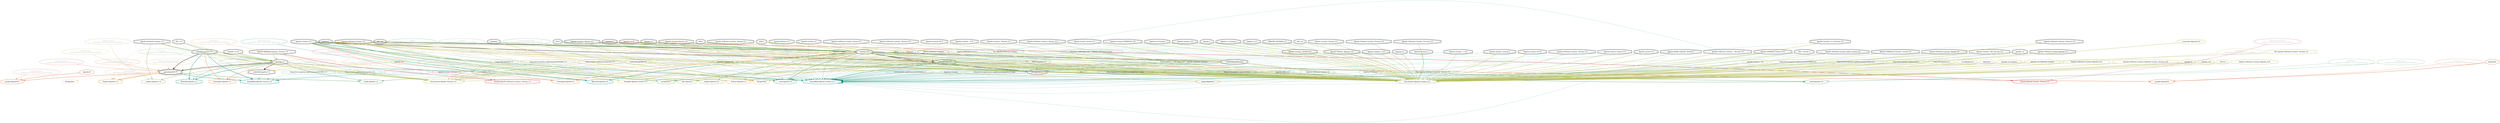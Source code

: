 strict digraph {
    node [shape=box];
    graph [splines=curved];
    277 [label="SPDXLicense\n2e979a0ee8bb4e88ead27bdbeb95f9c6"
        ,fontcolor=gray
        ,color="#b8bf62"
        ,fillcolor="beige;1"
        ,shape=ellipse];
    278 [label="spdx:Apache-1.0"
        ,shape=tripleoctagon];
    279 [label="Apache-1.0"
        ,shape=doubleoctagon];
    280 [label="Apache License 1.0"
        ,shape=doubleoctagon];
    293 [label="SPDXLicense\n13270ee890cf21b28236b715c5750e58"
        ,fontcolor=gray
        ,color="#b8bf62"
        ,fillcolor="beige;1"
        ,shape=ellipse];
    294 [label="spdx:Apache-2.0"
        ,shape=doubleoctagon];
    295 [label="Apache-2.0"
        ,shape=doubleoctagon];
    296 [label="Apache License 2.0"
        ,shape=doubleoctagon];
    4896 [label="OSILicense\n59a5d674a5bebcfaac422eaaf5910e85"
         ,fontcolor=gray
         ,color="#78ab63"
         ,fillcolor="beige;1"
         ,shape=ellipse];
    4897 [label="osi:Apache-2.0"
         ,shape=doubleoctagon];
    4898 [label="Apache License, Version 2.0"
         ,shape=doubleoctagon];
    4899 [label="DEP5:Apache-2.0"
         ,color="#78ab63"
         ,shape=doubleoctagon];
    4900 [label="Trove:License :: OSI Approved :: Apache Software License"
         ,color="#78ab63"
         ,shape=doubleoctagon];
    4901 [label="License :: OSI Approved :: Apache Software License"
         ,color="#78ab63"
         ,shape=doubleoctagon];
    5458 [label="GoogleLicense\n470be82c5e44df12db50cdacd5353d4b"
         ,fontcolor=gray
         ,color="#e06f45"
         ,fillcolor="beige;1"
         ,shape=ellipse];
    5459 [label="google:Apache10"
         ,color="#e06f45"
         ,shape=doubleoctagon];
    5460 [label=Apache10
         ,color="#e06f45"
         ,shape=doubleoctagon];
    5464 [label="GoogleLicense\n1faed03df800124d440e3d6d27d497ce"
         ,fontcolor=gray
         ,color="#e06f45"
         ,fillcolor="beige;1"
         ,shape=ellipse];
    5465 [label="google:Apache20"
         ,color="#e06f45"
         ,shape=doubleoctagon];
    5466 [label=Apache20
         ,color="#e06f45"
         ,shape=doubleoctagon];
    5878 [label="FedoraEntry\n2076d6cb36ab6e203af135a18e775e1d"
         ,fontcolor=gray
         ,color="#e09d4b"
         ,fillcolor="beige;1"
         ,shape=ellipse];
    5879 [label="Fedora:Apache-1.0"
         ,color="#e09d4b"
         ,shape=doubleoctagon];
    5880 [label="Apache Software License 1.0"
         ,shape=doubleoctagon];
    5881 [label="ASL 1.0"
         ,shape=doubleoctagon];
    5901 [label="FedoraEntry\n88fdb2c32ed7e670c4678d4bd13f224f"
         ,fontcolor=gray
         ,color="#e09d4b"
         ,fillcolor="beige;1"
         ,shape=ellipse];
    5902 [label="Fedora:Apache-2.0"
         ,color="#e09d4b"
         ,shape=doubleoctagon];
    5903 [label="Apache Software License 2.0"
         ,shape=doubleoctagon];
    5904 [label="ASL 2.0"
         ,shape=doubleoctagon];
    8641 [label="BlueOakCouncil\n6eb0586f9de92c4ddfcdb0138e605d37"
         ,fontcolor=gray
         ,color="#00876c"
         ,fillcolor="beige;1"
         ,shape=ellipse];
    8642 [label="BlueOak:Apache-2.0"
         ,color="#00876c"
         ,shape=doubleoctagon];
    8743 [label="BlueOakCouncil\n38a8aaf1fe920b0513ac3065b4a5e2e3"
         ,fontcolor=gray
         ,color="#00876c"
         ,fillcolor="beige;1"
         ,shape=ellipse];
    8744 [label="BlueOak:Apache-1.0"
         ,color="#00876c"
         ,shape=doubleoctagon];
    9458 [label="OSADLRule\n36afe69a9aa0ad2598b97eb33f60dfed"
         ,fontcolor=gray
         ,color="#58a066"
         ,fillcolor="beige;1"
         ,shape=ellipse];
    9459 [label="osadl:Apache-1.0"
         ,color="#58a066"
         ,shape=doubleoctagon];
    9464 [label="OSADLRule\n49aee6101409bf0135b67aafa61701c1"
         ,fontcolor=gray
         ,color="#58a066"
         ,fillcolor="beige;1"
         ,shape=ellipse];
    9465 [label="osadl:Apache-2.0"
         ,color="#58a066"
         ,shape=doubleoctagon];
    9790 [label="OSADLMatrix\nce0689d920ebd092284e45d7c18dd32d"
         ,fontcolor=gray
         ,color="#58a066"
         ,fillcolor="beige;1"
         ,shape=ellipse];
    9794 [label="OSADLMatrix\n5a86f059809b488a995a6e495e568952"
         ,fontcolor=gray
         ,color="#58a066"
         ,fillcolor="beige;1"
         ,shape=ellipse];
    10670 [label="fsf:apache1"
          ,color="#deb256"
          ,shape=octagon];
    10675 [label="FSF\naf5908451e26371ad0502296561208ba"
          ,fontcolor=gray
          ,color="#deb256"
          ,fillcolor="beige;1"
          ,shape=ellipse];
    10676 [label="fsf:apache2"
          ,color="#deb256"
          ,shape=doubleoctagon];
    10677 [label=apache2
          ,shape=doubleoctagon];
    10840 [label="ChooseALicense\n426cf0231d187cdfb50b1c185e6e465b"
          ,fontcolor=gray
          ,color="#58a066"
          ,fillcolor="beige;1"
          ,shape=ellipse];
    10841 [label="cal:apache-2"
          ,color="#58a066"
          ,shape=doubleoctagon];
    10842 [label="apache-2"
          ,shape=doubleoctagon];
    11728 [label="ScancodeData\n45fc63b153cea6b8dc17d408cc65fc07"
          ,fontcolor=gray
          ,color="#dac767"
          ,fillcolor="beige;1"
          ,shape=ellipse];
    11729 [label="scancode:apache-1.0"
          ,shape=doubleoctagon];
    11730 [label="Apache 1.0"
          ,color="#dac767"
          ,shape=doubleoctagon];
    11752 [label="ScancodeData\n9782aed28af73910dc5f9e54cd191a1b"
          ,fontcolor=gray
          ,color="#dac767"
          ,fillcolor="beige;1"
          ,shape=ellipse];
    11753 [label="scancode:apache-2.0"
          ,shape=doubleoctagon];
    11754 [label="Apache 2.0"
          ,shape=doubleoctagon];
    25866 [label="OSLC\nf4919478e037682a0831b1cdf2a6de30"
          ,fontcolor=gray
          ,color="#98b561"
          ,fillcolor="beige;1"
          ,shape=ellipse];
    25867 [label="oslc:Apache-2"
          ,color="#98b561"
          ,shape=doubleoctagon];
    25995 [label="Fossology\nd274775dd6fd7db1f9c6efa3cfcd7705"
          ,fontcolor=gray
          ,color="#e18745"
          ,fillcolor="beige;1"
          ,shape=ellipse];
    25996 [label="fossology:Apache-1.0"
          ,color="#e18745"
          ,shape=doubleoctagon];
    25998 [label="Fossology\n0c2e8b01523f97724ea058224e60f4e9"
          ,fontcolor=gray
          ,color="#e18745"
          ,fillcolor="beige;1"
          ,shape=ellipse];
    25999 [label="fossology:Apache-2.0"
          ,color="#e18745"
          ,shape=doubleoctagon];
    28234 [label="OKFN\n31305343b21aac2d9963ba752be1aae1"
          ,fontcolor=gray
          ,color="#379469"
          ,fillcolor="beige;1"
          ,shape=ellipse];
    28235 [label="apache2.0"
          ,shape=doubleoctagon];
    28499 [label="OrtLicenseCategorization\necc6beaffb34f564988f8b30dc84e40e"
          ,fontcolor=gray
          ,color="#e06f45"
          ,fillcolor="beige;1"
          ,shape=ellipse];
    28501 [label="OrtLicenseCategorization\nd70d8f32d4d34a409409dea2454a99ae"
          ,fontcolor=gray
          ,color="#e06f45"
          ,fillcolor="beige;1"
          ,shape=ellipse];
    35355 [label="OrtLicenseCategorization\n4f5da1d15d0d39700c6197788aa23259"
          ,fontcolor=gray
          ,color="#e09d4b"
          ,fillcolor="beige;1"
          ,shape=ellipse];
    35358 [label="OrtLicenseCategorization\n4fd0e6563f909218396541bf3702fec7"
          ,fontcolor=gray
          ,color="#e09d4b"
          ,fillcolor="beige;1"
          ,shape=ellipse];
    36353 [label="CavilLicenseChange\na7a20db5e5417b45744932d48d2ca2b6"
          ,fontcolor=gray
          ,color="#379469"
          ,fillcolor="beige;1"
          ,shape=ellipse];
    36354 [label="cavil:Apache-1.0"
          ,color="#379469"
          ,shape=doubleoctagon];
    36358 [label="CavilLicenseChange\n4a6ce3994133aa829098163803bd97d0"
          ,fontcolor=gray
          ,color="#379469"
          ,fillcolor="beige;1"
          ,shape=ellipse];
    36359 [label="cavil:Apache-2.0"
          ,color="#379469"
          ,shape=doubleoctagon];
    36360 [label=ASL2
          ,shape=doubleoctagon];
    36361 [label="ASLv.."
          ,color="#379469"
          ,shape=octagon];
    36362 [label=ASLv2
          ,shape=doubleoctagon];
    36363 [label="ASLv2.0"
          ,color="#379469"
          ,shape=octagon];
    36364 [label="Apache License"
          ,shape=octagon];
    36365 [label="Apache License Version 2.0"
          ,shape=doubleoctagon];
    36366 [label="Apache Software License"
          ,shape=octagon];
    36367 [label="Apache Software License .."
          ,color="#379469"
          ,shape=octagon];
    36368 [label="Apache Software License, Version 2.0"
          ,shape=doubleoctagon];
    36369 [label="Apache v2.0"
          ,shape=doubleoctagon];
    36370 [label="The Apache Software License"
          ,color="#379469"
          ,shape=octagon];
    38580 [label="MetaeffektLicense\n9fa4ad242965701e6e059a4ebc16899b"
          ,fontcolor=gray
          ,color="#00876c"
          ,fillcolor="beige;1"
          ,shape=ellipse];
    38581 [label="metaeffekt:Apache License 2.0"
          ,color="#00876c"
          ,shape=doubleoctagon];
    38582 [label="Apache License, ASL Version 2.0"
          ,shape=doubleoctagon];
    38583 [label="The Apache Software License, Version 2.0"
          ,color="#00876c"
          ,shape=octagon];
    38584 [label="apache 2"
          ,shape=doubleoctagon];
    38585 [label=apache_v2
          ,shape=doubleoctagon];
    38586 [label="Apache Sofware License, Version 2.0"
          ,shape=doubleoctagon];
    38587 [label="Apache Software License,Version 2.0"
          ,shape=doubleoctagon];
    38588 [label="Apache Software License, Verision 2.0"
          ,shape=doubleoctagon];
    38589 [label="Apache Software License, Verion 2.0"
          ,shape=doubleoctagon];
    38590 [label="Apache Software License, Ve rsion 2.0"
          ,shape=doubleoctagon];
    38591 [label="Apache Software Licence, Version 2.0"
          ,shape=doubleoctagon];
    38592 [label="Apache Software License, Versino 2.0"
          ,shape=doubleoctagon];
    38593 [label="Apache Public License, Version 2"
          ,shape=doubleoctagon];
    38594 [label="Apache License (VERSION 2.0)"
          ,shape=doubleoctagon];
    38595 [label="Apache Licence, version 2.0"
          ,shape=doubleoctagon];
    38596 [label="Apache2 License"
          ,color="#00876c"
          ,shape=octagon];
    38597 [label="Apache-2.0 License"
          ,shape=doubleoctagon];
    38598 [label="Apache v2"
          ,shape=doubleoctagon];
    38599 [label="Apache v.2 License"
          ,shape=doubleoctagon];
    38600 [label="Apache license, version 2"
          ,shape=doubleoctagon];
    38601 [label="Apache Version 2.0"
          ,shape=doubleoctagon];
    38602 [label="Apache Source License 2.0"
          ,shape=doubleoctagon];
    38603 [label="Apache Software License version 2.0"
          ,shape=doubleoctagon];
    38604 [label="Apache Software License V2.0"
          ,shape=doubleoctagon];
    38605 [label="Apache Software License - Version 2.0"
          ,shape=doubleoctagon];
    38606 [label="Apache Software License (ASL) version 2.0"
          ,shape=doubleoctagon];
    38607 [label="Apache License, Verison 2.0"
          ,shape=doubleoctagon];
    38608 [label="Apache License, Verision 2.0"
          ,shape=doubleoctagon];
    38609 [label="Apache License v2"
          ,shape=doubleoctagon];
    38610 [label="Apache License v 2.0"
          ,shape=doubleoctagon];
    38611 [label="Apache License V2.0"
          ,shape=doubleoctagon];
    38612 [label="Apache License 2"
          ,shape=doubleoctagon];
    38613 [label="Apache License - v2.0"
          ,shape=doubleoctagon];
    38614 [label="Apache License - v 2.0"
          ,shape=doubleoctagon];
    38615 [label="Apache License - Version 2.0"
          ,shape=doubleoctagon];
    38616 [label="Apache License (v2.0)"
          ,shape=doubleoctagon];
    38617 [label="Apache Licens version 2.0"
          ,shape=doubleoctagon];
    38618 [label="Apache Licene 2.0"
          ,shape=doubleoctagon];
    38619 [label="Apache Licence 2.0"
          ,shape=doubleoctagon];
    38620 [label="Apache 2 license"
          ,color="#00876c"
          ,shape=octagon];
    38621 [label="http://www.opensource.org/licenses/apache2.0.php"
          ,color="#00876c"
          ,shape=octagon];
    38623 [label="Apache Software License， Version 2.0"
          ,shape=doubleoctagon];
    38624 [label=ALv2
          ,shape=doubleoctagon];
    38625 [label="APACHE LICENSE-2.0"
          ,shape=doubleoctagon];
    38626 [label="ASL, version 2"
          ,shape=doubleoctagon];
    38627 [label="ASL-2.0"
          ,shape=doubleoctagon];
    38628 [label="ASL 2"
          ,color="#00876c"
          ,shape=octagon];
    38629 [label="http://opensource.org/licenses/apache2.0.php"
          ,color="#00876c"
          ,shape=octagon];
    38631 [label="Apache (Software) License, version 2.0"
          ,shape=doubleoctagon];
    38632 [label="http://xml.apache.org/xerces2-j/"
          ,color="#00876c"
          ,shape=octagon];
    38634 [label="Apache License, = = Version 2.0"
          ,shape=doubleoctagon];
    38635 [label="Apache (ASL) 2.0"
          ,color="#00876c"
          ,shape=octagon];
    38636 [label="Apache Software License v2"
          ,color="#00876c"
          ,shape=octagon];
    38637 [label="www.apache.org/licenses/LICENSE-2.0"
          ,color="#00876c"
          ,shape=octagon];
    38659 [label="MetaeffektLicense\nc08dd103dbe3d931f49b6fa24b75cbef"
          ,fontcolor=gray
          ,color="#00876c"
          ,fillcolor="beige;1"
          ,shape=ellipse];
    38660 [label="metaeffekt:Apache License 1.0"
          ,color="#00876c"
          ,shape=doubleoctagon];
    38661 [label="Apache License Version 1.0"
          ,color="#00876c"
          ,shape=octagon];
    38662 [label="http://www.apache.org/licenses/LICENSE-1.0"
          ,color="#00876c"
          ,shape=octagon];
    38664 [label="https://spdx.org/licenses/apache-1.0"
          ,color="#00876c"
          ,shape=octagon];
    49938 [label="HermineLicense\nd38b64199d2f8642cffcc5fc99c5c9f2"
          ,fontcolor=gray
          ,color="#dc574a"
          ,fillcolor="beige;1"
          ,shape=ellipse];
    49942 [label="HermineLicense\n8164a9580d2ddac60933a22d59a0e124"
          ,fontcolor=gray
          ,color="#dc574a"
          ,fillcolor="beige;1"
          ,shape=ellipse];
    50112 [label="WarprLicense\n8c25c82a8611a7ea85ab3257bcb703d0"
          ,fontcolor=gray
          ,color="#deb256"
          ,fillcolor="beige;1"
          ,shape=ellipse];
    50113 [label="warpr:Apache-2"
          ,color="#deb256"
          ,shape=doubleoctagon];
    50266 [label="FossLicense\na3ba433ea676b883f4149167c34baebb"
          ,fontcolor=gray
          ,color="#b8bf62"
          ,fillcolor="beige;1"
          ,shape=ellipse];
    50267 [label="foss-license:Apache License 1.0"
          ,color="#b8bf62"
          ,shape=doubleoctagon];
    50268 [label="Apache License-1.0"
          ,color="#b8bf62"
          ,shape=doubleoctagon];
    50269 [label="Apache (v1.0)"
          ,shape=doubleoctagon];
    50270 [label="Apache Software License, Version 1.0"
          ,shape=doubleoctagon];
    50271 [label="scancode://apache-1.0"
          ,color="#b8bf62"
          ,shape=doubleoctagon];
    50272 [label="http://www.apache.org/licenses/LICENSE-1.0"
          ,color="#b8bf62"
          ,shape=doubleoctagon];
    50273 [label="https://spdx.org/licenses/apache-1.0"
          ,color="#b8bf62"
          ,shape=doubleoctagon];
    50274 [label="scancode:apache-1.0"
          ,color="#b8bf62"
          ,shape=doubleoctagon];
    50283 [label="FossLicense\n35bb849ec7d157f19f1ad717a139d4f7"
          ,fontcolor=gray
          ,color="#b8bf62"
          ,fillcolor="beige;1"
          ,shape=ellipse];
    50284 [label="foss-license:Apache License 2.0"
          ,color="#b8bf62"
          ,shape=doubleoctagon];
    50285 [label="Apache (v2.0)"
          ,shape=doubleoctagon];
    50286 [label="scancode://apache-2.0"
          ,color="#b8bf62"
          ,shape=doubleoctagon];
    50287 [label="The Apache Software License, Version 2.0"
          ,color="#b8bf62"
          ,shape=doubleoctagon];
    50288 [label="Apache License  2.0"
          ,color="#b8bf62"
          ,shape=doubleoctagon];
    50289 [label="http://www.apache.org/licenses/LICENSE-2.0"
          ,color="#b8bf62"
          ,shape=doubleoctagon];
    50290 [label="https://www.apache.org/licenses/LICENSE-2.0"
          ,color="#b8bf62"
          ,shape=doubleoctagon];
    50291 [label="http://xml.apache.org/xerces2-j/"
          ,color="#b8bf62"
          ,shape=doubleoctagon];
    50292 [label="scancode:apache-2.0"
          ,color="#b8bf62"
          ,shape=doubleoctagon];
    50293 [label="osi:Apache-2.0"
          ,color="#b8bf62"
          ,shape=doubleoctagon];
    50294 [label=Apachev2
          ,color="#b8bf62"
          ,shape=doubleoctagon];
    50295 [label="Apache 2.0 License"
          ,color="#b8bf62"
          ,shape=doubleoctagon];
    50296 [label="Apache 2.0 Software License"
          ,color="#b8bf62"
          ,shape=doubleoctagon];
    50297 [label="Apache Software License (Apache-2.0)"
          ,color="#b8bf62"
          ,shape=doubleoctagon];
    50298 [label="Apache Software License (Apache License, Version 2.0)"
          ,color="#b8bf62"
          ,shape=doubleoctagon];
    50299 [label="Apache 2."
          ,color="#b8bf62"
          ,shape=doubleoctagon];
    50300 [label="Apache -2.0"
          ,color="#b8bf62"
          ,shape=doubleoctagon];
    50301 [label="ASL2.0"
          ,color="#b8bf62"
          ,shape=doubleoctagon];
    50302 [label="Apache Software License (Apache 2.0)"
          ,color="#b8bf62"
          ,shape=doubleoctagon];
    50932 [label="FOSSLight\nbcfd62087da4e3c189c18d3569b29c22"
          ,fontcolor=gray
          ,color="#dac767"
          ,fillcolor="beige;1"
          ,shape=ellipse];
    50933 [label="fosslight:Apache License 2.0"
          ,color="#dac767"
          ,shape=doubleoctagon];
    51241 [label="HitachiOpenLicense\n6c442c0c638061223a2728b19c38e922"
          ,fontcolor=gray
          ,color="#d43d51"
          ,fillcolor="beige;1"
          ,shape=ellipse];
    51242 [label="hitachi:Apache License, Version 2.0"
          ,color="#d43d51"
          ,shape=doubleoctagon];
    51248 [label="HitachiOpenLicense\n980ccccd50c838e687504949e93a9fbc"
          ,fontcolor=gray
          ,color="#d43d51"
          ,fillcolor="beige;1"
          ,shape=ellipse];
    51249 [label="hitachi:Apache Software License, Version 1.0"
          ,color="#d43d51"
          ,shape=doubleoctagon];
    54227 [label="EclipseLicense\n2291a898ec2850fa4d9a1baa430a4cc5"
          ,fontcolor=gray
          ,color="#98b561"
          ,fillcolor="beige;1"
          ,shape=ellipse];
    54228 [label="eclipse:Apache-1.0"
          ,color="#98b561"
          ,shape=doubleoctagon];
    54231 [label="EclipseLicense\n2bfed1517ab82042e1822283d67ef4bb"
          ,fontcolor=gray
          ,color="#98b561"
          ,fillcolor="beige;1"
          ,shape=ellipse];
    54232 [label="eclipse:Apache-2.0"
          ,color="#98b561"
          ,shape=doubleoctagon];
    56007 [label="Curation\n48095e157830adbd6c98b7b6591ffee6"
          ,fontcolor=gray
          ,color="#78ab63"
          ,fillcolor="beige;1"
          ,shape=ellipse];
    56009 [label="Curation\nc35c93bc4e57be1f9c81338a8bd45ce6"
          ,fontcolor=gray
          ,color="#78ab63"
          ,fillcolor="beige;1"
          ,shape=ellipse];
    277 -> 278 [weight=0.5
               ,color="#b8bf62"];
    278 -> 5459 [style=bold
                ,arrowhead=vee
                ,weight=0.7
                ,color="#e06f45"];
    278 -> 5879 [style=bold
                ,arrowhead=vee
                ,weight=0.7
                ,color="#e09d4b"];
    278 -> 9459 [style=bold
                ,arrowhead=vee
                ,weight=0.7
                ,color="#58a066"];
    278 -> 10670 [style=dashed
                 ,arrowhead=vee
                 ,weight=0.5
                 ,color="#deb256"];
    278 -> 38660 [style=bold
                 ,arrowhead=vee
                 ,weight=0.7
                 ,color="#00876c"];
    279 -> 278 [style=bold
               ,arrowhead=vee
               ,weight=0.7];
    279 -> 5879 [style=bold
                ,arrowhead=vee
                ,weight=0.7
                ,color="#e09d4b"];
    279 -> 8744 [style=bold
                ,arrowhead=vee
                ,weight=0.7
                ,color="#00876c"];
    279 -> 9459 [style=bold
                ,arrowhead=vee
                ,weight=0.7
                ,color="#58a066"];
    279 -> 11729 [style=bold
                 ,arrowhead=vee
                 ,weight=0.7];
    279 -> 25996 [style=bold
                 ,arrowhead=vee
                 ,weight=0.7
                 ,color="#e18745"];
    279 -> 36354 [style=bold
                 ,arrowhead=vee
                 ,weight=0.7
                 ,color="#379469"];
    279 -> 36354 [style=bold
                 ,arrowhead=vee
                 ,weight=0.7
                 ,color="#379469"];
    279 -> 54228 [style=bold
                 ,arrowhead=vee
                 ,weight=0.7
                 ,color="#98b561"];
    280 -> 278 [style=bold
               ,arrowhead=vee
               ,weight=0.7];
    280 -> 8744 [style=bold
                ,arrowhead=vee
                ,weight=0.7
                ,color="#00876c"];
    280 -> 11729 [style=bold
                 ,arrowhead=vee
                 ,weight=0.7
                 ,color="#dac767"];
    280 -> 25996 [style=bold
                 ,arrowhead=vee
                 ,weight=0.7
                 ,color="#e18745"];
    280 -> 38660 [style=bold
                 ,arrowhead=vee
                 ,weight=0.7
                 ,color="#00876c"];
    280 -> 38660 [style=bold
                 ,arrowhead=vee
                 ,weight=0.7
                 ,color="#00876c"];
    280 -> 50267 [style=bold
                 ,arrowhead=vee
                 ,weight=0.7
                 ,color="#b8bf62"];
    293 -> 294 [weight=0.5
               ,color="#b8bf62"];
    294 -> 4897 [style=bold
                ,arrowhead=vee
                ,weight=0.7
                ,color="#78ab63"];
    294 -> 5465 [style=bold
                ,arrowhead=vee
                ,weight=0.7
                ,color="#e06f45"];
    294 -> 5902 [style=bold
                ,arrowhead=vee
                ,weight=0.7
                ,color="#e09d4b"];
    294 -> 9465 [style=bold
                ,arrowhead=vee
                ,weight=0.7
                ,color="#58a066"];
    294 -> 10676 [style=dashed
                 ,arrowhead=vee
                 ,weight=0.5
                 ,color="#deb256"];
    294 -> 10841 [style=bold
                 ,arrowhead=vee
                 ,weight=0.7
                 ,color="#58a066"];
    294 -> 25867 [style=bold
                 ,arrowhead=vee
                 ,weight=0.7
                 ,color="#98b561"];
    294 -> 38581 [style=bold
                 ,arrowhead=vee
                 ,weight=0.7
                 ,color="#00876c"];
    295 -> 294 [style=bold
               ,arrowhead=vee
               ,weight=0.7];
    295 -> 4897 [style=bold
                ,arrowhead=vee
                ,weight=0.7];
    295 -> 4899 [style=bold
                ,arrowhead=vee
                ,weight=0.7
                ,color="#78ab63"];
    295 -> 5902 [style=bold
                ,arrowhead=vee
                ,weight=0.7
                ,color="#e09d4b"];
    295 -> 8642 [style=bold
                ,arrowhead=vee
                ,weight=0.7
                ,color="#00876c"];
    295 -> 9465 [style=bold
                ,arrowhead=vee
                ,weight=0.7
                ,color="#58a066"];
    295 -> 11753 [style=bold
                 ,arrowhead=vee
                 ,weight=0.7];
    295 -> 25999 [style=bold
                 ,arrowhead=vee
                 ,weight=0.7
                 ,color="#e18745"];
    295 -> 36359 [style=bold
                 ,arrowhead=vee
                 ,weight=0.7
                 ,color="#379469"];
    295 -> 36359 [style=bold
                 ,arrowhead=vee
                 ,weight=0.7
                 ,color="#379469"];
    295 -> 38581 [style=dashed
                 ,arrowhead=vee
                 ,weight=0.5
                 ,color="#00876c"];
    295 -> 50284 [style=bold
                 ,arrowhead=vee
                 ,weight=0.7
                 ,color="#b8bf62"];
    295 -> 50933 [style=bold
                 ,arrowhead=vee
                 ,weight=0.7
                 ,color="#dac767"];
    295 -> 54232 [style=bold
                 ,arrowhead=vee
                 ,weight=0.7
                 ,color="#98b561"];
    296 -> 294 [style=bold
               ,arrowhead=vee
               ,weight=0.7];
    296 -> 8642 [style=bold
                ,arrowhead=vee
                ,weight=0.7
                ,color="#00876c"];
    296 -> 10841 [style=bold
                 ,arrowhead=vee
                 ,weight=0.7
                 ,color="#58a066"];
    296 -> 11753 [style=bold
                 ,arrowhead=vee
                 ,weight=0.7
                 ,color="#dac767"];
    296 -> 25999 [style=bold
                 ,arrowhead=vee
                 ,weight=0.7
                 ,color="#e18745"];
    296 -> 36359 [style=dashed
                 ,arrowhead=vee
                 ,weight=0.5
                 ,color="#379469"];
    296 -> 38581 [style=bold
                 ,arrowhead=vee
                 ,weight=0.7
                 ,color="#00876c"];
    296 -> 38581 [style=bold
                 ,arrowhead=vee
                 ,weight=0.7
                 ,color="#00876c"];
    296 -> 50284 [style=bold
                 ,arrowhead=vee
                 ,weight=0.7
                 ,color="#b8bf62"];
    296 -> 50933 [style=bold
                 ,arrowhead=vee
                 ,weight=0.7
                 ,color="#dac767"];
    4896 -> 4897 [weight=0.5
                 ,color="#78ab63"];
    4897 -> 38581 [style=dashed
                  ,arrowhead=vee
                  ,weight=0.5
                  ,color="#00876c"];
    4898 -> 295 [style=bold
                ,arrowhead=vee
                ,weight=0.7
                ,color="#78ab63"];
    4898 -> 4897 [style=bold
                 ,arrowhead=vee
                 ,weight=0.7
                 ,color="#78ab63"];
    4898 -> 10676 [style=bold
                  ,arrowhead=vee
                  ,weight=0.7
                  ,color="#deb256"];
    4898 -> 36359 [style=dashed
                  ,arrowhead=vee
                  ,weight=0.5
                  ,color="#379469"];
    4898 -> 38581 [style=dashed
                  ,arrowhead=vee
                  ,weight=0.5
                  ,color="#00876c"];
    4898 -> 50284 [style=bold
                  ,arrowhead=vee
                  ,weight=0.7
                  ,color="#b8bf62"];
    4898 -> 51242 [style=bold
                  ,arrowhead=vee
                  ,weight=0.7
                  ,color="#d43d51"];
    4899 -> 4897 [style=bold
                 ,arrowhead=vee
                 ,weight=0.7
                 ,color="#78ab63"];
    4900 -> 4897 [style=bold
                 ,arrowhead=vee
                 ,weight=0.7
                 ,color="#78ab63"];
    4901 -> 4900 [style=bold
                 ,arrowhead=vee
                 ,weight=0.7
                 ,color="#78ab63"];
    5458 -> 5459 [weight=0.5
                 ,color="#e06f45"];
    5460 -> 5459 [style=bold
                 ,arrowhead=vee
                 ,weight=0.7
                 ,color="#e06f45"];
    5464 -> 5465 [weight=0.5
                 ,color="#e06f45"];
    5466 -> 5465 [style=bold
                 ,arrowhead=vee
                 ,weight=0.7
                 ,color="#e06f45"];
    5878 -> 5879 [weight=0.5
                 ,color="#e09d4b"];
    5880 -> 279 [style=bold
                ,arrowhead=vee
                ,weight=0.7
                ,color="#78ab63"];
    5880 -> 5879 [style=dashed
                 ,arrowhead=vee
                 ,weight=0.5
                 ,color="#e09d4b"];
    5880 -> 50267 [style=bold
                  ,arrowhead=vee
                  ,weight=0.7
                  ,color="#b8bf62"];
    5880 -> 54228 [style=bold
                  ,arrowhead=vee
                  ,weight=0.7
                  ,color="#98b561"];
    5881 -> 279 [style=bold
                ,arrowhead=vee
                ,weight=0.7
                ,color="#78ab63"];
    5881 -> 5879 [style=dashed
                 ,arrowhead=vee
                 ,weight=0.5
                 ,color="#e09d4b"];
    5881 -> 38660 [style=dashed
                  ,arrowhead=vee
                  ,weight=0.5
                  ,color="#00876c"];
    5881 -> 50267 [style=bold
                  ,arrowhead=vee
                  ,weight=0.7
                  ,color="#b8bf62"];
    5901 -> 5902 [weight=0.5
                 ,color="#e09d4b"];
    5903 -> 295 [style=bold
                ,arrowhead=vee
                ,weight=0.7];
    5903 -> 5902 [style=dashed
                 ,arrowhead=vee
                 ,weight=0.5
                 ,color="#e09d4b"];
    5903 -> 25867 [style=bold
                  ,arrowhead=vee
                  ,weight=0.7
                  ,color="#98b561"];
    5903 -> 38581 [style=dashed
                  ,arrowhead=vee
                  ,weight=0.5
                  ,color="#00876c"];
    5903 -> 50284 [style=bold
                  ,arrowhead=vee
                  ,weight=0.7
                  ,color="#b8bf62"];
    5903 -> 54232 [style=bold
                  ,arrowhead=vee
                  ,weight=0.7
                  ,color="#98b561"];
    5904 -> 295 [style=bold
                ,arrowhead=vee
                ,weight=0.7
                ,color="#78ab63"];
    5904 -> 5902 [style=dashed
                 ,arrowhead=vee
                 ,weight=0.5
                 ,color="#e09d4b"];
    5904 -> 36359 [style=dashed
                  ,arrowhead=vee
                  ,weight=0.5
                  ,color="#379469"];
    5904 -> 50284 [style=bold
                  ,arrowhead=vee
                  ,weight=0.7
                  ,color="#b8bf62"];
    8641 -> 8642 [weight=0.5
                 ,color="#00876c"];
    8743 -> 8744 [weight=0.5
                 ,color="#00876c"];
    9458 -> 9459 [weight=0.5
                 ,color="#58a066"];
    9464 -> 9465 [weight=0.5
                 ,color="#58a066"];
    9790 -> 9459 [weight=0.5
                 ,color="#58a066"];
    9794 -> 9465 [weight=0.5
                 ,color="#58a066"];
    10675 -> 10676 [weight=0.5
                   ,color="#deb256"];
    10677 -> 10676 [style=bold
                   ,arrowhead=vee
                   ,weight=0.7
                   ,color="#deb256"];
    10677 -> 50284 [style=bold
                   ,arrowhead=vee
                   ,weight=0.7
                   ,color="#b8bf62"];
    10840 -> 10841 [weight=0.5
                   ,color="#58a066"];
    10842 -> 10841 [style=bold
                   ,arrowhead=vee
                   ,weight=0.7
                   ,color="#58a066"];
    10842 -> 25867 [style=bold
                   ,arrowhead=vee
                   ,weight=0.7
                   ,color="#98b561"];
    10842 -> 50113 [style=bold
                   ,arrowhead=vee
                   ,weight=0.7
                   ,color="#deb256"];
    10842 -> 50284 [style=bold
                   ,arrowhead=vee
                   ,weight=0.7
                   ,color="#b8bf62"];
    11728 -> 11729 [weight=0.5
                   ,color="#dac767"];
    11729 -> 38660 [style=dashed
                   ,arrowhead=vee
                   ,weight=0.5
                   ,color="#00876c"];
    11730 -> 11729 [style=bold
                   ,arrowhead=vee
                   ,weight=0.7
                   ,color="#dac767"];
    11752 -> 11753 [weight=0.5
                   ,color="#dac767"];
    11753 -> 38581 [style=dashed
                   ,arrowhead=vee
                   ,weight=0.5
                   ,color="#00876c"];
    11753 -> 50267 [style=bold
                   ,arrowhead=vee
                   ,weight=0.7
                   ,color="#b8bf62"];
    11753 -> 50284 [style=bold
                   ,arrowhead=vee
                   ,weight=0.7
                   ,color="#b8bf62"];
    11754 -> 11753 [style=bold
                   ,arrowhead=vee
                   ,weight=0.7
                   ,color="#dac767"];
    11754 -> 36359 [style=dashed
                   ,arrowhead=vee
                   ,weight=0.5
                   ,color="#379469"];
    11754 -> 38581 [style=dashed
                   ,arrowhead=vee
                   ,weight=0.5
                   ,color="#00876c"];
    11754 -> 50284 [style=bold
                   ,arrowhead=vee
                   ,weight=0.7
                   ,color="#b8bf62"];
    25866 -> 25867 [weight=0.5
                   ,color="#98b561"];
    25995 -> 25996 [weight=0.5
                   ,color="#e18745"];
    25998 -> 25999 [weight=0.5
                   ,color="#e18745"];
    28234 -> 295 [weight=0.5
                 ,color="#379469"];
    28235 -> 295 [style=dashed
                 ,arrowhead=vee
                 ,weight=0.5
                 ,color="#379469"];
    28235 -> 50284 [style=bold
                   ,arrowhead=vee
                   ,weight=0.7
                   ,color="#b8bf62"];
    28499 -> 278 [weight=0.5
                 ,color="#e06f45"];
    28501 -> 294 [weight=0.5
                 ,color="#e06f45"];
    35355 -> 278 [weight=0.5
                 ,color="#e09d4b"];
    35358 -> 294 [weight=0.5
                 ,color="#e09d4b"];
    36353 -> 36354 [weight=0.5
                   ,color="#379469"];
    36358 -> 36359 [weight=0.5
                   ,color="#379469"];
    36360 -> 36359 [style=dashed
                   ,arrowhead=vee
                   ,weight=0.5
                   ,color="#379469"];
    36360 -> 38581 [style=dashed
                   ,arrowhead=vee
                   ,weight=0.5
                   ,color="#00876c"];
    36360 -> 50284 [style=bold
                   ,arrowhead=vee
                   ,weight=0.7
                   ,color="#b8bf62"];
    36361 -> 36359 [style=dashed
                   ,arrowhead=vee
                   ,weight=0.5
                   ,color="#379469"];
    36362 -> 36359 [style=dashed
                   ,arrowhead=vee
                   ,weight=0.5
                   ,color="#379469"];
    36362 -> 38581 [style=dashed
                   ,arrowhead=vee
                   ,weight=0.5
                   ,color="#00876c"];
    36362 -> 50284 [style=bold
                   ,arrowhead=vee
                   ,weight=0.7
                   ,color="#b8bf62"];
    36363 -> 36359 [style=dashed
                   ,arrowhead=vee
                   ,weight=0.5
                   ,color="#379469"];
    36364 -> 36359 [style=dashed
                   ,arrowhead=vee
                   ,weight=0.5
                   ,color="#379469"];
    36364 -> 38581 [style=dashed
                   ,arrowhead=vee
                   ,weight=0.5
                   ,color="#00876c"];
    36364 -> 38660 [style=dashed
                   ,arrowhead=vee
                   ,weight=0.5
                   ,color="#00876c"];
    36365 -> 36359 [style=dashed
                   ,arrowhead=vee
                   ,weight=0.5
                   ,color="#379469"];
    36365 -> 38581 [style=dashed
                   ,arrowhead=vee
                   ,weight=0.5
                   ,color="#00876c"];
    36365 -> 50284 [style=bold
                   ,arrowhead=vee
                   ,weight=0.7
                   ,color="#b8bf62"];
    36366 -> 36359 [style=dashed
                   ,arrowhead=vee
                   ,weight=0.5
                   ,color="#379469"];
    36367 -> 36359 [style=dashed
                   ,arrowhead=vee
                   ,weight=0.5
                   ,color="#379469"];
    36368 -> 36359 [style=dashed
                   ,arrowhead=vee
                   ,weight=0.5
                   ,color="#379469"];
    36368 -> 38581 [style=dashed
                   ,arrowhead=vee
                   ,weight=0.5
                   ,color="#00876c"];
    36368 -> 50284 [style=bold
                   ,arrowhead=vee
                   ,weight=0.7
                   ,color="#b8bf62"];
    36369 -> 36359 [style=dashed
                   ,arrowhead=vee
                   ,weight=0.5
                   ,color="#379469"];
    36369 -> 50284 [style=bold
                   ,arrowhead=vee
                   ,weight=0.7
                   ,color="#b8bf62"];
    36370 -> 36359 [style=dashed
                   ,arrowhead=vee
                   ,weight=0.5
                   ,color="#379469"];
    38580 -> 38581 [weight=0.5
                   ,color="#00876c"];
    38582 -> 38581 [style=dashed
                   ,arrowhead=vee
                   ,weight=0.5
                   ,color="#00876c"];
    38582 -> 50284 [style=bold
                   ,arrowhead=vee
                   ,weight=0.7
                   ,color="#b8bf62"];
    38583 -> 38581 [style=dashed
                   ,arrowhead=vee
                   ,weight=0.5
                   ,color="#00876c"];
    38584 -> 38581 [style=dashed
                   ,arrowhead=vee
                   ,weight=0.5
                   ,color="#00876c"];
    38584 -> 50284 [style=bold
                   ,arrowhead=vee
                   ,weight=0.7
                   ,color="#b8bf62"];
    38585 -> 38581 [style=dashed
                   ,arrowhead=vee
                   ,weight=0.5
                   ,color="#00876c"];
    38585 -> 50284 [style=bold
                   ,arrowhead=vee
                   ,weight=0.7
                   ,color="#b8bf62"];
    38586 -> 38581 [style=dashed
                   ,arrowhead=vee
                   ,weight=0.5
                   ,color="#00876c"];
    38586 -> 50284 [style=bold
                   ,arrowhead=vee
                   ,weight=0.7
                   ,color="#b8bf62"];
    38587 -> 38581 [style=dashed
                   ,arrowhead=vee
                   ,weight=0.5
                   ,color="#00876c"];
    38587 -> 50284 [style=bold
                   ,arrowhead=vee
                   ,weight=0.7
                   ,color="#b8bf62"];
    38588 -> 38581 [style=dashed
                   ,arrowhead=vee
                   ,weight=0.5
                   ,color="#00876c"];
    38588 -> 50284 [style=bold
                   ,arrowhead=vee
                   ,weight=0.7
                   ,color="#b8bf62"];
    38589 -> 38581 [style=dashed
                   ,arrowhead=vee
                   ,weight=0.5
                   ,color="#00876c"];
    38589 -> 50284 [style=bold
                   ,arrowhead=vee
                   ,weight=0.7
                   ,color="#b8bf62"];
    38590 -> 38581 [style=dashed
                   ,arrowhead=vee
                   ,weight=0.5
                   ,color="#00876c"];
    38590 -> 50284 [style=bold
                   ,arrowhead=vee
                   ,weight=0.7
                   ,color="#b8bf62"];
    38591 -> 38581 [style=dashed
                   ,arrowhead=vee
                   ,weight=0.5
                   ,color="#00876c"];
    38591 -> 50284 [style=bold
                   ,arrowhead=vee
                   ,weight=0.7
                   ,color="#b8bf62"];
    38592 -> 38581 [style=dashed
                   ,arrowhead=vee
                   ,weight=0.5
                   ,color="#00876c"];
    38592 -> 50284 [style=bold
                   ,arrowhead=vee
                   ,weight=0.7
                   ,color="#b8bf62"];
    38593 -> 38581 [style=dashed
                   ,arrowhead=vee
                   ,weight=0.5
                   ,color="#00876c"];
    38593 -> 50284 [style=bold
                   ,arrowhead=vee
                   ,weight=0.7
                   ,color="#b8bf62"];
    38594 -> 38581 [style=dashed
                   ,arrowhead=vee
                   ,weight=0.5
                   ,color="#00876c"];
    38594 -> 50284 [style=bold
                   ,arrowhead=vee
                   ,weight=0.7
                   ,color="#b8bf62"];
    38595 -> 38581 [style=dashed
                   ,arrowhead=vee
                   ,weight=0.5
                   ,color="#00876c"];
    38595 -> 50284 [style=bold
                   ,arrowhead=vee
                   ,weight=0.7
                   ,color="#b8bf62"];
    38596 -> 38581 [style=dashed
                   ,arrowhead=vee
                   ,weight=0.5
                   ,color="#00876c"];
    38597 -> 38581 [style=dashed
                   ,arrowhead=vee
                   ,weight=0.5
                   ,color="#00876c"];
    38597 -> 50284 [style=bold
                   ,arrowhead=vee
                   ,weight=0.7
                   ,color="#b8bf62"];
    38598 -> 38581 [style=dashed
                   ,arrowhead=vee
                   ,weight=0.5
                   ,color="#00876c"];
    38598 -> 50284 [style=bold
                   ,arrowhead=vee
                   ,weight=0.7
                   ,color="#b8bf62"];
    38599 -> 38581 [style=dashed
                   ,arrowhead=vee
                   ,weight=0.5
                   ,color="#00876c"];
    38599 -> 50284 [style=bold
                   ,arrowhead=vee
                   ,weight=0.7
                   ,color="#b8bf62"];
    38600 -> 38581 [style=dashed
                   ,arrowhead=vee
                   ,weight=0.5
                   ,color="#00876c"];
    38600 -> 50284 [style=bold
                   ,arrowhead=vee
                   ,weight=0.7
                   ,color="#b8bf62"];
    38601 -> 38581 [style=dashed
                   ,arrowhead=vee
                   ,weight=0.5
                   ,color="#00876c"];
    38601 -> 50284 [style=bold
                   ,arrowhead=vee
                   ,weight=0.7
                   ,color="#b8bf62"];
    38602 -> 38581 [style=dashed
                   ,arrowhead=vee
                   ,weight=0.5
                   ,color="#00876c"];
    38602 -> 50284 [style=bold
                   ,arrowhead=vee
                   ,weight=0.7
                   ,color="#b8bf62"];
    38603 -> 38581 [style=dashed
                   ,arrowhead=vee
                   ,weight=0.5
                   ,color="#00876c"];
    38603 -> 50284 [style=bold
                   ,arrowhead=vee
                   ,weight=0.7
                   ,color="#b8bf62"];
    38604 -> 38581 [style=dashed
                   ,arrowhead=vee
                   ,weight=0.5
                   ,color="#00876c"];
    38604 -> 50284 [style=bold
                   ,arrowhead=vee
                   ,weight=0.7
                   ,color="#b8bf62"];
    38605 -> 38581 [style=dashed
                   ,arrowhead=vee
                   ,weight=0.5
                   ,color="#00876c"];
    38605 -> 50284 [style=bold
                   ,arrowhead=vee
                   ,weight=0.7
                   ,color="#b8bf62"];
    38606 -> 38581 [style=dashed
                   ,arrowhead=vee
                   ,weight=0.5
                   ,color="#00876c"];
    38606 -> 50284 [style=bold
                   ,arrowhead=vee
                   ,weight=0.7
                   ,color="#b8bf62"];
    38607 -> 38581 [style=dashed
                   ,arrowhead=vee
                   ,weight=0.5
                   ,color="#00876c"];
    38607 -> 50284 [style=bold
                   ,arrowhead=vee
                   ,weight=0.7
                   ,color="#b8bf62"];
    38608 -> 38581 [style=dashed
                   ,arrowhead=vee
                   ,weight=0.5
                   ,color="#00876c"];
    38608 -> 50284 [style=bold
                   ,arrowhead=vee
                   ,weight=0.7
                   ,color="#b8bf62"];
    38609 -> 38581 [style=dashed
                   ,arrowhead=vee
                   ,weight=0.5
                   ,color="#00876c"];
    38609 -> 50284 [style=bold
                   ,arrowhead=vee
                   ,weight=0.7
                   ,color="#b8bf62"];
    38610 -> 38581 [style=dashed
                   ,arrowhead=vee
                   ,weight=0.5
                   ,color="#00876c"];
    38610 -> 50284 [style=bold
                   ,arrowhead=vee
                   ,weight=0.7
                   ,color="#b8bf62"];
    38611 -> 38581 [style=dashed
                   ,arrowhead=vee
                   ,weight=0.5
                   ,color="#00876c"];
    38611 -> 50284 [style=bold
                   ,arrowhead=vee
                   ,weight=0.7
                   ,color="#b8bf62"];
    38612 -> 38581 [style=dashed
                   ,arrowhead=vee
                   ,weight=0.5
                   ,color="#00876c"];
    38612 -> 50284 [style=bold
                   ,arrowhead=vee
                   ,weight=0.7
                   ,color="#b8bf62"];
    38613 -> 38581 [style=dashed
                   ,arrowhead=vee
                   ,weight=0.5
                   ,color="#00876c"];
    38613 -> 50284 [style=bold
                   ,arrowhead=vee
                   ,weight=0.7
                   ,color="#b8bf62"];
    38614 -> 38581 [style=dashed
                   ,arrowhead=vee
                   ,weight=0.5
                   ,color="#00876c"];
    38614 -> 50284 [style=bold
                   ,arrowhead=vee
                   ,weight=0.7
                   ,color="#b8bf62"];
    38615 -> 38581 [style=dashed
                   ,arrowhead=vee
                   ,weight=0.5
                   ,color="#00876c"];
    38615 -> 50284 [style=bold
                   ,arrowhead=vee
                   ,weight=0.7
                   ,color="#b8bf62"];
    38616 -> 38581 [style=dashed
                   ,arrowhead=vee
                   ,weight=0.5
                   ,color="#00876c"];
    38616 -> 50284 [style=bold
                   ,arrowhead=vee
                   ,weight=0.7
                   ,color="#b8bf62"];
    38617 -> 38581 [style=dashed
                   ,arrowhead=vee
                   ,weight=0.5
                   ,color="#00876c"];
    38617 -> 50284 [style=bold
                   ,arrowhead=vee
                   ,weight=0.7
                   ,color="#b8bf62"];
    38618 -> 38581 [style=dashed
                   ,arrowhead=vee
                   ,weight=0.5
                   ,color="#00876c"];
    38618 -> 50284 [style=bold
                   ,arrowhead=vee
                   ,weight=0.7
                   ,color="#b8bf62"];
    38619 -> 38581 [style=dashed
                   ,arrowhead=vee
                   ,weight=0.5
                   ,color="#00876c"];
    38619 -> 50284 [style=bold
                   ,arrowhead=vee
                   ,weight=0.7
                   ,color="#b8bf62"];
    38620 -> 38581 [style=dashed
                   ,arrowhead=vee
                   ,weight=0.5
                   ,color="#00876c"];
    38621 -> 38581 [style=dashed
                   ,arrowhead=vee
                   ,weight=0.5
                   ,color="#00876c"];
    38623 -> 38581 [style=dashed
                   ,arrowhead=vee
                   ,weight=0.5
                   ,color="#00876c"];
    38623 -> 50284 [style=bold
                   ,arrowhead=vee
                   ,weight=0.7
                   ,color="#b8bf62"];
    38624 -> 295 [style=bold
                 ,arrowhead=vee
                 ,weight=0.7
                 ,color="#78ab63"];
    38624 -> 38581 [style=dashed
                   ,arrowhead=vee
                   ,weight=0.5
                   ,color="#00876c"];
    38624 -> 50284 [style=bold
                   ,arrowhead=vee
                   ,weight=0.7
                   ,color="#b8bf62"];
    38625 -> 38581 [style=dashed
                   ,arrowhead=vee
                   ,weight=0.5
                   ,color="#00876c"];
    38625 -> 50284 [style=bold
                   ,arrowhead=vee
                   ,weight=0.7
                   ,color="#b8bf62"];
    38626 -> 38581 [style=dashed
                   ,arrowhead=vee
                   ,weight=0.5
                   ,color="#00876c"];
    38626 -> 50284 [style=bold
                   ,arrowhead=vee
                   ,weight=0.7
                   ,color="#b8bf62"];
    38627 -> 38581 [style=dashed
                   ,arrowhead=vee
                   ,weight=0.5
                   ,color="#00876c"];
    38627 -> 50284 [style=bold
                   ,arrowhead=vee
                   ,weight=0.7
                   ,color="#b8bf62"];
    38628 -> 38581 [style=dashed
                   ,arrowhead=vee
                   ,weight=0.5
                   ,color="#00876c"];
    38629 -> 38581 [style=dashed
                   ,arrowhead=vee
                   ,weight=0.5
                   ,color="#00876c"];
    38631 -> 38581 [style=dashed
                   ,arrowhead=vee
                   ,weight=0.5
                   ,color="#00876c"];
    38631 -> 50284 [style=bold
                   ,arrowhead=vee
                   ,weight=0.7
                   ,color="#b8bf62"];
    38632 -> 38581 [style=dashed
                   ,arrowhead=vee
                   ,weight=0.5
                   ,color="#00876c"];
    38634 -> 38581 [style=dashed
                   ,arrowhead=vee
                   ,weight=0.5
                   ,color="#00876c"];
    38634 -> 50284 [style=bold
                   ,arrowhead=vee
                   ,weight=0.7
                   ,color="#b8bf62"];
    38635 -> 38581 [style=dashed
                   ,arrowhead=vee
                   ,weight=0.5
                   ,color="#00876c"];
    38636 -> 38581 [style=dashed
                   ,arrowhead=vee
                   ,weight=0.5
                   ,color="#00876c"];
    38637 -> 38581 [style=dashed
                   ,arrowhead=vee
                   ,weight=0.5
                   ,color="#00876c"];
    38659 -> 38660 [weight=0.5
                   ,color="#00876c"];
    38661 -> 38660 [style=dashed
                   ,arrowhead=vee
                   ,weight=0.5
                   ,color="#00876c"];
    38662 -> 38660 [style=dashed
                   ,arrowhead=vee
                   ,weight=0.5
                   ,color="#00876c"];
    38664 -> 38660 [style=dashed
                   ,arrowhead=vee
                   ,weight=0.5
                   ,color="#00876c"];
    49938 -> 278 [weight=0.5
                 ,color="#dc574a"];
    49942 -> 294 [weight=0.5
                 ,color="#dc574a"];
    50112 -> 50113 [weight=0.5
                   ,color="#deb256"];
    50266 -> 50267 [weight=0.5
                   ,color="#b8bf62"];
    50268 -> 50267 [style=bold
                   ,arrowhead=vee
                   ,weight=0.7
                   ,color="#b8bf62"];
    50269 -> 279 [style=bold
                 ,arrowhead=vee
                 ,weight=0.7
                 ,color="#78ab63"];
    50269 -> 50267 [style=bold
                   ,arrowhead=vee
                   ,weight=0.7
                   ,color="#b8bf62"];
    50270 -> 279 [style=bold
                 ,arrowhead=vee
                 ,weight=0.7
                 ,color="#78ab63"];
    50270 -> 50267 [style=bold
                   ,arrowhead=vee
                   ,weight=0.7
                   ,color="#b8bf62"];
    50270 -> 51249 [style=bold
                   ,arrowhead=vee
                   ,weight=0.7
                   ,color="#d43d51"];
    50271 -> 50267 [style=bold
                   ,arrowhead=vee
                   ,weight=0.7
                   ,color="#b8bf62"];
    50272 -> 50267 [style=bold
                   ,arrowhead=vee
                   ,weight=0.7
                   ,color="#b8bf62"];
    50273 -> 50267 [style=bold
                   ,arrowhead=vee
                   ,weight=0.7
                   ,color="#b8bf62"];
    50274 -> 50267 [style=bold
                   ,arrowhead=vee
                   ,weight=0.7
                   ,color="#b8bf62"];
    50283 -> 50284 [weight=0.5
                   ,color="#b8bf62"];
    50285 -> 295 [style=bold
                 ,arrowhead=vee
                 ,weight=0.7
                 ,color="#78ab63"];
    50285 -> 50284 [style=bold
                   ,arrowhead=vee
                   ,weight=0.7
                   ,color="#b8bf62"];
    50286 -> 50284 [style=bold
                   ,arrowhead=vee
                   ,weight=0.7
                   ,color="#b8bf62"];
    50287 -> 50284 [style=bold
                   ,arrowhead=vee
                   ,weight=0.7
                   ,color="#b8bf62"];
    50288 -> 50284 [style=bold
                   ,arrowhead=vee
                   ,weight=0.7
                   ,color="#b8bf62"];
    50289 -> 50284 [style=bold
                   ,arrowhead=vee
                   ,weight=0.7
                   ,color="#b8bf62"];
    50290 -> 50284 [style=bold
                   ,arrowhead=vee
                   ,weight=0.7
                   ,color="#b8bf62"];
    50291 -> 50284 [style=bold
                   ,arrowhead=vee
                   ,weight=0.7
                   ,color="#b8bf62"];
    50292 -> 50284 [style=bold
                   ,arrowhead=vee
                   ,weight=0.7
                   ,color="#b8bf62"];
    50293 -> 50284 [style=bold
                   ,arrowhead=vee
                   ,weight=0.7
                   ,color="#b8bf62"];
    50294 -> 50284 [style=bold
                   ,arrowhead=vee
                   ,weight=0.7
                   ,color="#b8bf62"];
    50295 -> 50284 [style=bold
                   ,arrowhead=vee
                   ,weight=0.7
                   ,color="#b8bf62"];
    50296 -> 50284 [style=bold
                   ,arrowhead=vee
                   ,weight=0.7
                   ,color="#b8bf62"];
    50297 -> 50284 [style=bold
                   ,arrowhead=vee
                   ,weight=0.7
                   ,color="#b8bf62"];
    50298 -> 50284 [style=bold
                   ,arrowhead=vee
                   ,weight=0.7
                   ,color="#b8bf62"];
    50299 -> 50284 [style=bold
                   ,arrowhead=vee
                   ,weight=0.7
                   ,color="#b8bf62"];
    50300 -> 50284 [style=bold
                   ,arrowhead=vee
                   ,weight=0.7
                   ,color="#b8bf62"];
    50301 -> 50284 [style=bold
                   ,arrowhead=vee
                   ,weight=0.7
                   ,color="#b8bf62"];
    50302 -> 50284 [style=bold
                   ,arrowhead=vee
                   ,weight=0.7
                   ,color="#b8bf62"];
    50932 -> 50933 [weight=0.5
                   ,color="#dac767"];
    51241 -> 51242 [weight=0.5
                   ,color="#d43d51"];
    51248 -> 51249 [weight=0.5
                   ,color="#d43d51"];
    54227 -> 54228 [weight=0.5
                   ,color="#98b561"];
    54231 -> 54232 [weight=0.5
                   ,color="#98b561"];
    56007 -> 279 [weight=0.5
                 ,color="#78ab63"];
    56009 -> 295 [weight=0.5
                 ,color="#78ab63"];
}
